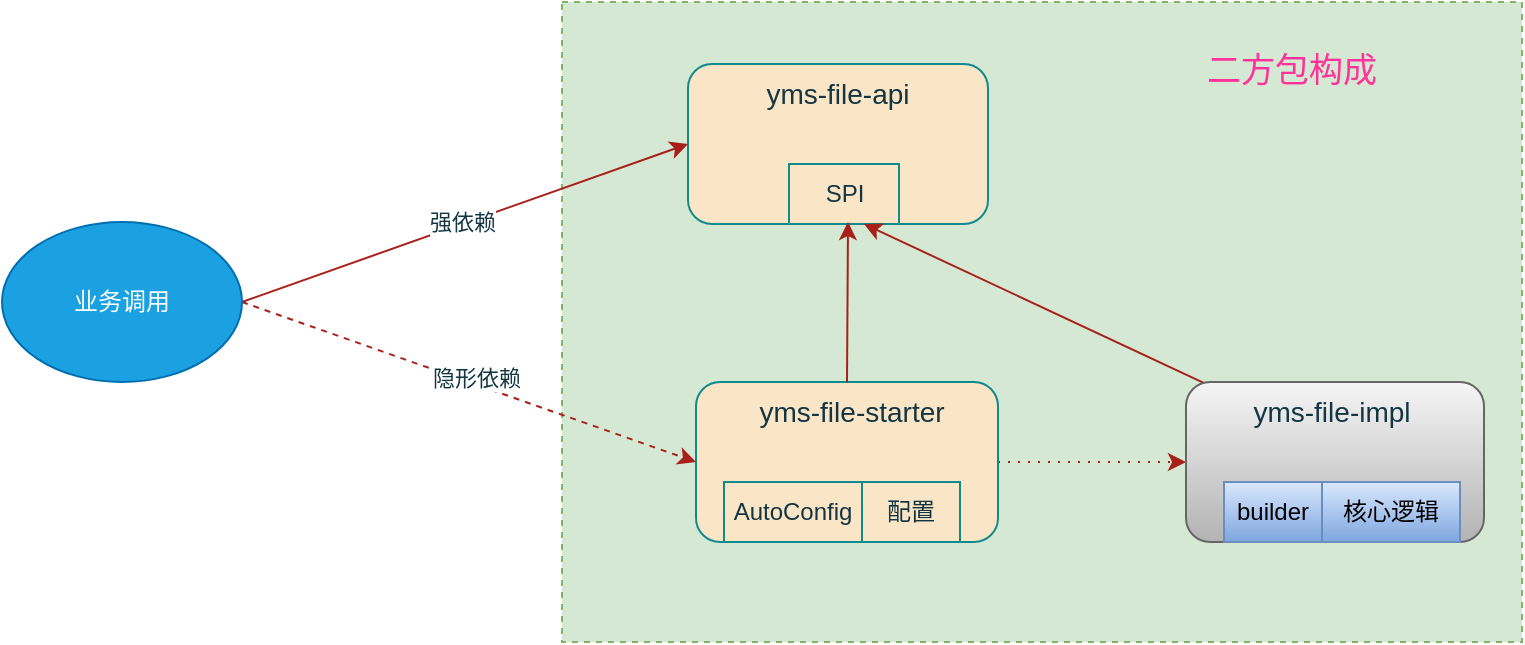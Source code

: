 <mxfile version="24.7.7">
  <diagram name="第 1 页" id="fZbu2PIHR7mdxcE2C4wh">
    <mxGraphModel dx="1195" dy="584" grid="1" gridSize="10" guides="1" tooltips="1" connect="1" arrows="1" fold="1" page="1" pageScale="1" pageWidth="827" pageHeight="1169" math="0" shadow="0">
      <root>
        <mxCell id="0" />
        <mxCell id="1" parent="0" />
        <mxCell id="o6RX34Zdt3W5-iIUkgIu-23" value="" style="verticalLabelPosition=bottom;verticalAlign=top;html=1;shape=mxgraph.basic.rect;fillColor2=none;strokeWidth=1;size=20;indent=5;dashed=1;fillColor=#d5e8d4;strokeColor=#82b366;" parent="1" vertex="1">
          <mxGeometry x="330" y="100" width="480" height="320" as="geometry" />
        </mxCell>
        <mxCell id="o6RX34Zdt3W5-iIUkgIu-1" value="" style="rounded=1;whiteSpace=wrap;html=1;labelBackgroundColor=none;fillColor=#FAE5C7;strokeColor=#0F8B8D;fontColor=#143642;" parent="1" vertex="1">
          <mxGeometry x="393" y="131" width="150" height="80" as="geometry" />
        </mxCell>
        <mxCell id="o6RX34Zdt3W5-iIUkgIu-2" value="SPI" style="rounded=0;whiteSpace=wrap;html=1;labelBackgroundColor=none;fillColor=#FAE5C7;strokeColor=#0F8B8D;fontColor=#143642;" parent="1" vertex="1">
          <mxGeometry x="443.5" y="181" width="55" height="30" as="geometry" />
        </mxCell>
        <mxCell id="o6RX34Zdt3W5-iIUkgIu-25" style="edgeStyle=orthogonalEdgeStyle;rounded=0;orthogonalLoop=1;jettySize=auto;html=1;exitX=1;exitY=0.5;exitDx=0;exitDy=0;entryX=0;entryY=0.5;entryDx=0;entryDy=0;strokeColor=#A8201A;fontColor=#143642;fillColor=#FAE5C7;dashed=1;dashPattern=1 4;" parent="1" source="o6RX34Zdt3W5-iIUkgIu-4" target="o6RX34Zdt3W5-iIUkgIu-8" edge="1">
          <mxGeometry relative="1" as="geometry" />
        </mxCell>
        <mxCell id="o6RX34Zdt3W5-iIUkgIu-4" value="" style="rounded=1;whiteSpace=wrap;html=1;labelBackgroundColor=none;fillColor=#FAE5C7;strokeColor=#0F8B8D;fontColor=#143642;" parent="1" vertex="1">
          <mxGeometry x="397" y="290" width="151" height="80" as="geometry" />
        </mxCell>
        <mxCell id="o6RX34Zdt3W5-iIUkgIu-5" value="配置" style="rounded=0;whiteSpace=wrap;html=1;labelBackgroundColor=none;fillColor=#FAE5C7;strokeColor=#0F8B8D;fontColor=#143642;" parent="1" vertex="1">
          <mxGeometry x="480" y="340" width="49" height="30" as="geometry" />
        </mxCell>
        <mxCell id="o6RX34Zdt3W5-iIUkgIu-15" style="rounded=0;orthogonalLoop=1;jettySize=auto;html=1;exitX=0.5;exitY=0;exitDx=0;exitDy=0;labelBackgroundColor=none;strokeColor=#A8201A;fontColor=default;" parent="1" source="o6RX34Zdt3W5-iIUkgIu-4" edge="1">
          <mxGeometry relative="1" as="geometry">
            <mxPoint x="427" y="290" as="sourcePoint" />
            <mxPoint x="473" y="210" as="targetPoint" />
          </mxGeometry>
        </mxCell>
        <mxCell id="o6RX34Zdt3W5-iIUkgIu-7" value="AutoConfig" style="rounded=0;whiteSpace=wrap;html=1;labelBackgroundColor=none;fillColor=#FAE5C7;strokeColor=#0F8B8D;fontColor=#143642;" parent="1" vertex="1">
          <mxGeometry x="411" y="340" width="69" height="30" as="geometry" />
        </mxCell>
        <mxCell id="o6RX34Zdt3W5-iIUkgIu-16" style="rounded=0;orthogonalLoop=1;jettySize=auto;html=1;labelBackgroundColor=none;strokeColor=#A8201A;fontColor=default;entryX=0.5;entryY=1;entryDx=0;entryDy=0;" parent="1" edge="1">
          <mxGeometry relative="1" as="geometry">
            <mxPoint x="481" y="211" as="targetPoint" />
            <mxPoint x="661" y="295.165" as="sourcePoint" />
          </mxGeometry>
        </mxCell>
        <mxCell id="o6RX34Zdt3W5-iIUkgIu-8" value="" style="rounded=1;whiteSpace=wrap;html=1;labelBackgroundColor=none;fillColor=#f5f5f5;strokeColor=#666666;gradientColor=#b3b3b3;" parent="1" vertex="1">
          <mxGeometry x="642" y="290" width="149" height="80" as="geometry" />
        </mxCell>
        <mxCell id="o6RX34Zdt3W5-iIUkgIu-9" value="核心逻辑" style="rounded=0;whiteSpace=wrap;html=1;labelBackgroundColor=none;fillColor=#dae8fc;strokeColor=#6c8ebf;gradientColor=#7ea6e0;" parent="1" vertex="1">
          <mxGeometry x="710" y="340" width="69" height="30" as="geometry" />
        </mxCell>
        <mxCell id="o6RX34Zdt3W5-iIUkgIu-11" value="builder" style="rounded=0;whiteSpace=wrap;html=1;labelBackgroundColor=none;fillColor=#dae8fc;strokeColor=#6c8ebf;gradientColor=#7ea6e0;" parent="1" vertex="1">
          <mxGeometry x="661" y="340" width="49" height="30" as="geometry" />
        </mxCell>
        <mxCell id="o6RX34Zdt3W5-iIUkgIu-13" style="rounded=0;orthogonalLoop=1;jettySize=auto;html=1;exitX=1;exitY=0.5;exitDx=0;exitDy=0;entryX=0;entryY=0.5;entryDx=0;entryDy=0;labelBackgroundColor=none;strokeColor=#A8201A;fontColor=default;elbow=vertical;" parent="1" source="o6RX34Zdt3W5-iIUkgIu-12" target="o6RX34Zdt3W5-iIUkgIu-1" edge="1">
          <mxGeometry relative="1" as="geometry">
            <mxPoint x="389" y="161" as="targetPoint" />
          </mxGeometry>
        </mxCell>
        <mxCell id="o6RX34Zdt3W5-iIUkgIu-21" value="强依赖" style="edgeLabel;html=1;align=center;verticalAlign=middle;resizable=0;points=[];strokeColor=#0F8B8D;fontColor=#143642;fillColor=#FAE5C7;" parent="o6RX34Zdt3W5-iIUkgIu-13" vertex="1" connectable="0">
          <mxGeometry x="-0.01" y="1" relative="1" as="geometry">
            <mxPoint as="offset" />
          </mxGeometry>
        </mxCell>
        <mxCell id="o6RX34Zdt3W5-iIUkgIu-14" style="rounded=0;orthogonalLoop=1;jettySize=auto;html=1;entryX=0;entryY=0.5;entryDx=0;entryDy=0;exitX=1;exitY=0.5;exitDx=0;exitDy=0;labelBackgroundColor=none;strokeColor=#A8201A;fontColor=default;dashed=1;" parent="1" source="o6RX34Zdt3W5-iIUkgIu-12" target="o6RX34Zdt3W5-iIUkgIu-4" edge="1">
          <mxGeometry relative="1" as="geometry" />
        </mxCell>
        <mxCell id="o6RX34Zdt3W5-iIUkgIu-22" value="隐形依赖" style="edgeLabel;html=1;align=center;verticalAlign=middle;resizable=0;points=[];strokeColor=#0F8B8D;fontColor=#143642;fillColor=#FAE5C7;" parent="o6RX34Zdt3W5-iIUkgIu-14" vertex="1" connectable="0">
          <mxGeometry x="0.019" y="3" relative="1" as="geometry">
            <mxPoint as="offset" />
          </mxGeometry>
        </mxCell>
        <mxCell id="o6RX34Zdt3W5-iIUkgIu-12" value="业务调用" style="ellipse;whiteSpace=wrap;html=1;labelBackgroundColor=none;fillColor=#1ba1e2;strokeColor=#006EAF;fontColor=#ffffff;" parent="1" vertex="1">
          <mxGeometry x="50" y="210" width="120" height="80" as="geometry" />
        </mxCell>
        <mxCell id="o6RX34Zdt3W5-iIUkgIu-17" value="yms-file-starter" style="text;html=1;align=center;verticalAlign=middle;whiteSpace=wrap;rounded=0;labelBackgroundColor=none;fontColor=#143642;fontSize=14;" parent="1" vertex="1">
          <mxGeometry x="400" y="290" width="150" height="30" as="geometry" />
        </mxCell>
        <mxCell id="o6RX34Zdt3W5-iIUkgIu-18" value="yms-file-impl" style="text;html=1;align=center;verticalAlign=middle;whiteSpace=wrap;rounded=0;labelBackgroundColor=none;fontColor=#143642;fontSize=14;" parent="1" vertex="1">
          <mxGeometry x="640" y="290" width="150" height="30" as="geometry" />
        </mxCell>
        <mxCell id="o6RX34Zdt3W5-iIUkgIu-19" value="yms-file-api" style="text;html=1;align=center;verticalAlign=middle;whiteSpace=wrap;rounded=0;labelBackgroundColor=none;fontColor=#143642;fontSize=14;" parent="1" vertex="1">
          <mxGeometry x="393" y="131" width="150" height="30" as="geometry" />
        </mxCell>
        <mxCell id="o6RX34Zdt3W5-iIUkgIu-26" value="二方包构成" style="text;html=1;align=center;verticalAlign=middle;whiteSpace=wrap;rounded=0;labelBackgroundColor=none;fontColor=#FF3399;fontSize=17;" parent="1" vertex="1">
          <mxGeometry x="620" y="120" width="150" height="30" as="geometry" />
        </mxCell>
      </root>
    </mxGraphModel>
  </diagram>
</mxfile>
